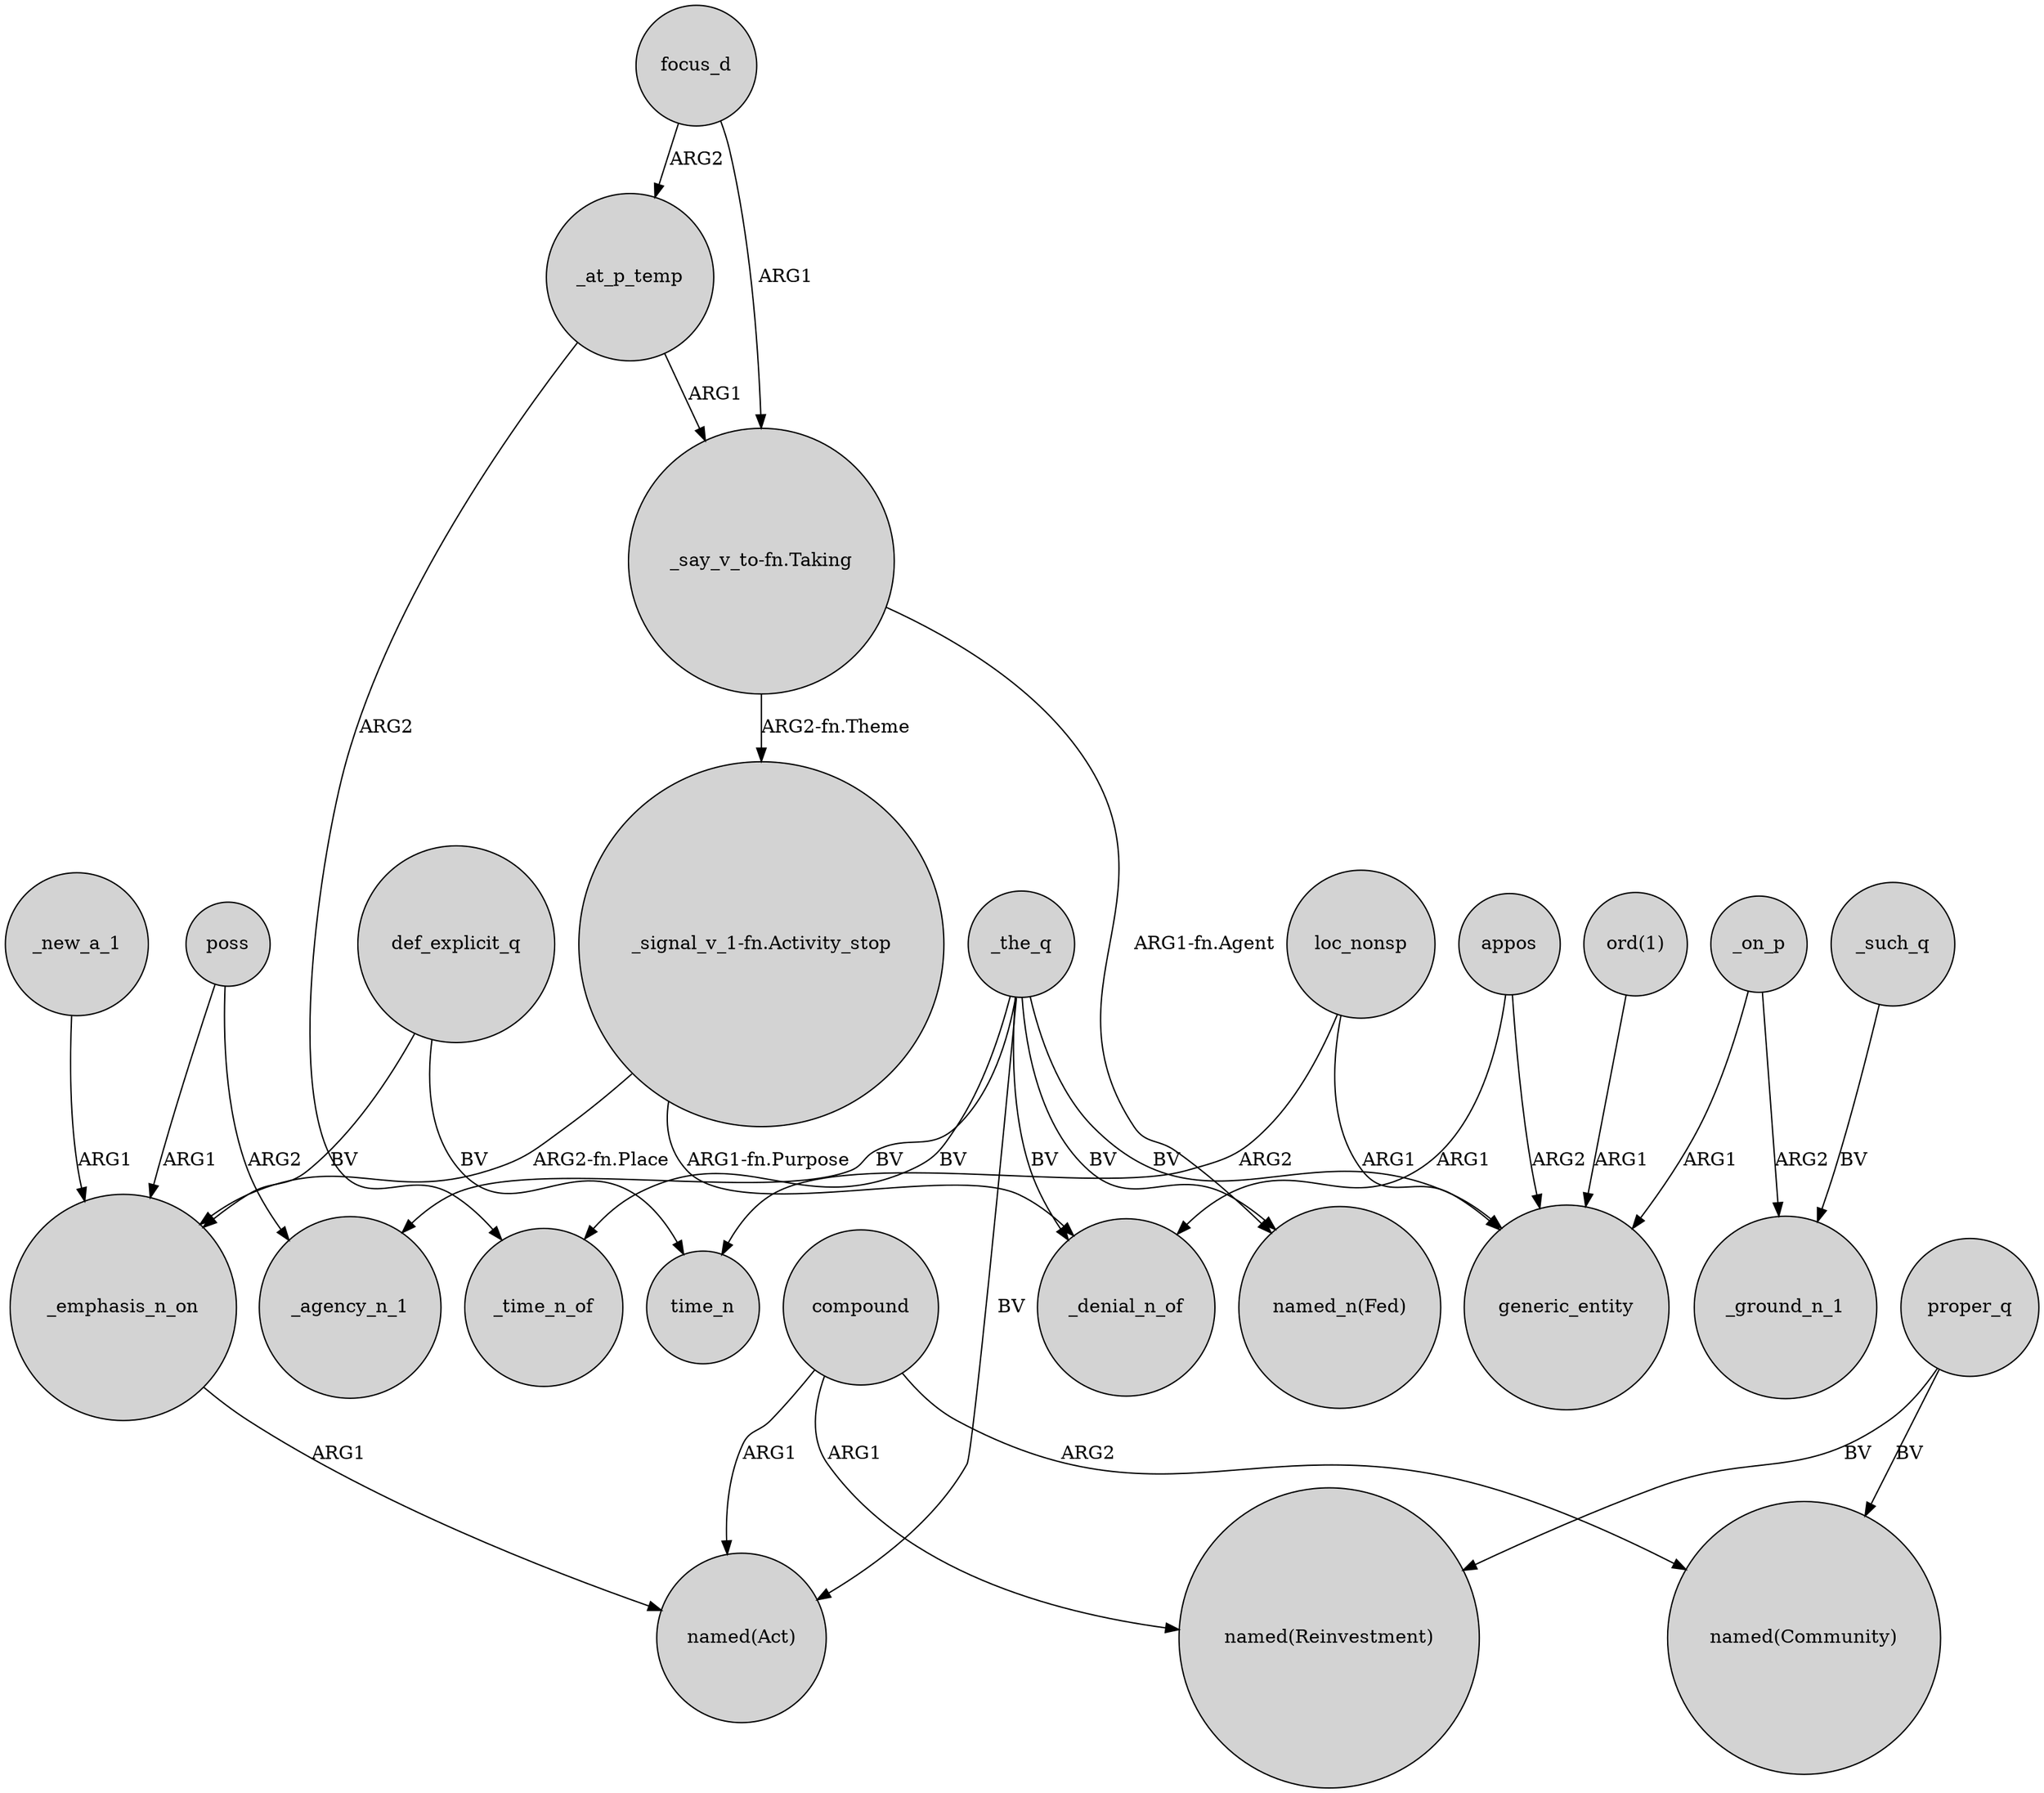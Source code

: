 digraph {
	node [shape=circle style=filled]
	_new_a_1 -> _emphasis_n_on [label=ARG1]
	_at_p_temp -> "_say_v_to-fn.Taking" [label=ARG1]
	proper_q -> "named(Reinvestment)" [label=BV]
	focus_d -> "_say_v_to-fn.Taking" [label=ARG1]
	"_say_v_to-fn.Taking" -> "named_n(Fed)" [label="ARG1-fn.Agent"]
	"_say_v_to-fn.Taking" -> "_signal_v_1-fn.Activity_stop" [label="ARG2-fn.Theme"]
	_the_q -> "named(Act)" [label=BV]
	"ord(1)" -> generic_entity [label=ARG1]
	proper_q -> "named(Community)" [label=BV]
	poss -> _agency_n_1 [label=ARG2]
	_the_q -> _denial_n_of [label=BV]
	compound -> "named(Act)" [label=ARG1]
	_the_q -> _agency_n_1 [label=BV]
	_the_q -> "named_n(Fed)" [label=BV]
	poss -> _emphasis_n_on [label=ARG1]
	appos -> _denial_n_of [label=ARG1]
	"_signal_v_1-fn.Activity_stop" -> _emphasis_n_on [label="ARG2-fn.Place"]
	appos -> generic_entity [label=ARG2]
	compound -> "named(Reinvestment)" [label=ARG1]
	_at_p_temp -> _time_n_of [label=ARG2]
	compound -> "named(Community)" [label=ARG2]
	_the_q -> _time_n_of [label=BV]
	_the_q -> generic_entity [label=BV]
	_such_q -> _ground_n_1 [label=BV]
	_emphasis_n_on -> "named(Act)" [label=ARG1]
	def_explicit_q -> _emphasis_n_on [label=BV]
	def_explicit_q -> time_n [label=BV]
	focus_d -> _at_p_temp [label=ARG2]
	loc_nonsp -> time_n [label=ARG2]
	"_signal_v_1-fn.Activity_stop" -> _denial_n_of [label="ARG1-fn.Purpose"]
	_on_p -> _ground_n_1 [label=ARG2]
	_on_p -> generic_entity [label=ARG1]
	loc_nonsp -> generic_entity [label=ARG1]
}
